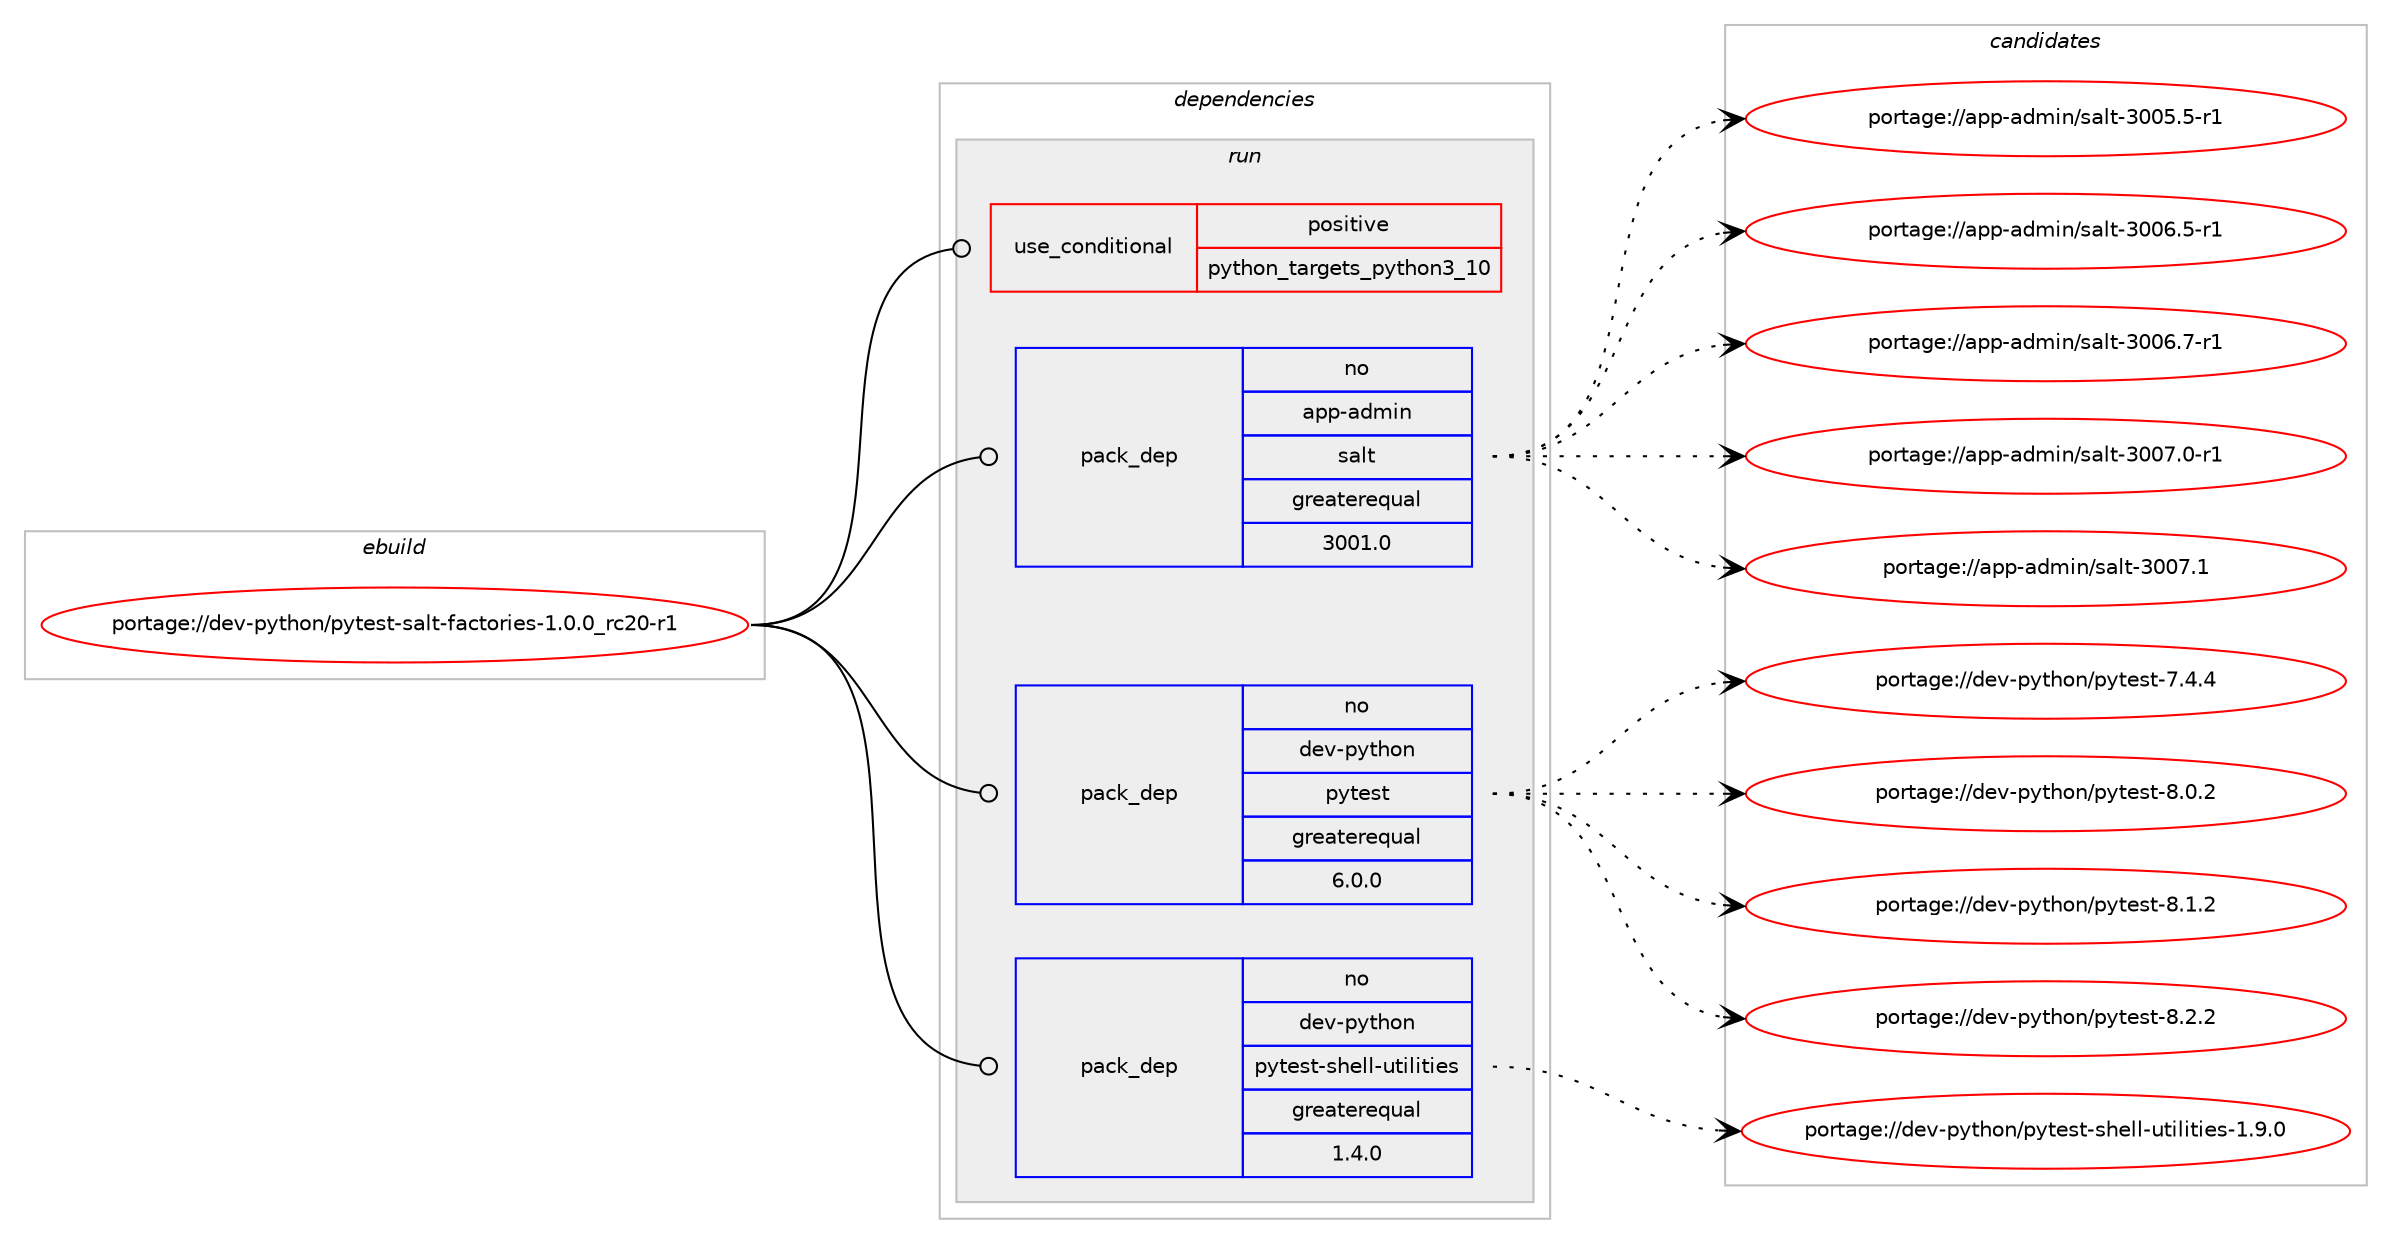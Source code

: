 digraph prolog {

# *************
# Graph options
# *************

newrank=true;
concentrate=true;
compound=true;
graph [rankdir=LR,fontname=Helvetica,fontsize=10,ranksep=1.5];#, ranksep=2.5, nodesep=0.2];
edge  [arrowhead=vee];
node  [fontname=Helvetica,fontsize=10];

# **********
# The ebuild
# **********

subgraph cluster_leftcol {
color=gray;
rank=same;
label=<<i>ebuild</i>>;
id [label="portage://dev-python/pytest-salt-factories-1.0.0_rc20-r1", color=red, width=4, href="../dev-python/pytest-salt-factories-1.0.0_rc20-r1.svg"];
}

# ****************
# The dependencies
# ****************

subgraph cluster_midcol {
color=gray;
label=<<i>dependencies</i>>;
subgraph cluster_compile {
fillcolor="#eeeeee";
style=filled;
label=<<i>compile</i>>;
}
subgraph cluster_compileandrun {
fillcolor="#eeeeee";
style=filled;
label=<<i>compile and run</i>>;
}
subgraph cluster_run {
fillcolor="#eeeeee";
style=filled;
label=<<i>run</i>>;
subgraph cond36830 {
dependency80052 [label=<<TABLE BORDER="0" CELLBORDER="1" CELLSPACING="0" CELLPADDING="4"><TR><TD ROWSPAN="3" CELLPADDING="10">use_conditional</TD></TR><TR><TD>positive</TD></TR><TR><TD>python_targets_python3_10</TD></TR></TABLE>>, shape=none, color=red];
# *** BEGIN UNKNOWN DEPENDENCY TYPE (TODO) ***
# dependency80052 -> package_dependency(portage://dev-python/pytest-salt-factories-1.0.0_rc20-r1,run,no,dev-lang,python,none,[,,],[slot(3.10)],[])
# *** END UNKNOWN DEPENDENCY TYPE (TODO) ***

}
id:e -> dependency80052:w [weight=20,style="solid",arrowhead="odot"];
subgraph pack41987 {
dependency80053 [label=<<TABLE BORDER="0" CELLBORDER="1" CELLSPACING="0" CELLPADDING="4" WIDTH="220"><TR><TD ROWSPAN="6" CELLPADDING="30">pack_dep</TD></TR><TR><TD WIDTH="110">no</TD></TR><TR><TD>app-admin</TD></TR><TR><TD>salt</TD></TR><TR><TD>greaterequal</TD></TR><TR><TD>3001.0</TD></TR></TABLE>>, shape=none, color=blue];
}
id:e -> dependency80053:w [weight=20,style="solid",arrowhead="odot"];
# *** BEGIN UNKNOWN DEPENDENCY TYPE (TODO) ***
# id -> package_dependency(portage://dev-python/pytest-salt-factories-1.0.0_rc20-r1,run,no,dev-python,attrs,none,[,,],[],[use(optenable(python_targets_python3_10),negative)])
# *** END UNKNOWN DEPENDENCY TYPE (TODO) ***

# *** BEGIN UNKNOWN DEPENDENCY TYPE (TODO) ***
# id -> package_dependency(portage://dev-python/pytest-salt-factories-1.0.0_rc20-r1,run,no,dev-python,msgpack,none,[,,],[],[use(optenable(python_targets_python3_10),negative)])
# *** END UNKNOWN DEPENDENCY TYPE (TODO) ***

# *** BEGIN UNKNOWN DEPENDENCY TYPE (TODO) ***
# id -> package_dependency(portage://dev-python/pytest-salt-factories-1.0.0_rc20-r1,run,no,dev-python,psutil,none,[,,],[],[use(optenable(python_targets_python3_10),negative)])
# *** END UNKNOWN DEPENDENCY TYPE (TODO) ***

subgraph pack41988 {
dependency80054 [label=<<TABLE BORDER="0" CELLBORDER="1" CELLSPACING="0" CELLPADDING="4" WIDTH="220"><TR><TD ROWSPAN="6" CELLPADDING="30">pack_dep</TD></TR><TR><TD WIDTH="110">no</TD></TR><TR><TD>dev-python</TD></TR><TR><TD>pytest</TD></TR><TR><TD>greaterequal</TD></TR><TR><TD>6.0.0</TD></TR></TABLE>>, shape=none, color=blue];
}
id:e -> dependency80054:w [weight=20,style="solid",arrowhead="odot"];
# *** BEGIN UNKNOWN DEPENDENCY TYPE (TODO) ***
# id -> package_dependency(portage://dev-python/pytest-salt-factories-1.0.0_rc20-r1,run,no,dev-python,pytest-helpers-namespace,none,[,,],[],[use(optenable(python_targets_python3_10),negative)])
# *** END UNKNOWN DEPENDENCY TYPE (TODO) ***

subgraph pack41989 {
dependency80055 [label=<<TABLE BORDER="0" CELLBORDER="1" CELLSPACING="0" CELLPADDING="4" WIDTH="220"><TR><TD ROWSPAN="6" CELLPADDING="30">pack_dep</TD></TR><TR><TD WIDTH="110">no</TD></TR><TR><TD>dev-python</TD></TR><TR><TD>pytest-shell-utilities</TD></TR><TR><TD>greaterequal</TD></TR><TR><TD>1.4.0</TD></TR></TABLE>>, shape=none, color=blue];
}
id:e -> dependency80055:w [weight=20,style="solid",arrowhead="odot"];
# *** BEGIN UNKNOWN DEPENDENCY TYPE (TODO) ***
# id -> package_dependency(portage://dev-python/pytest-salt-factories-1.0.0_rc20-r1,run,no,dev-python,pytest-skip-markers,none,[,,],[],[use(optenable(python_targets_python3_10),negative)])
# *** END UNKNOWN DEPENDENCY TYPE (TODO) ***

# *** BEGIN UNKNOWN DEPENDENCY TYPE (TODO) ***
# id -> package_dependency(portage://dev-python/pytest-salt-factories-1.0.0_rc20-r1,run,no,dev-python,pytest-system-statistics,none,[,,],[],[use(optenable(python_targets_python3_10),negative)])
# *** END UNKNOWN DEPENDENCY TYPE (TODO) ***

# *** BEGIN UNKNOWN DEPENDENCY TYPE (TODO) ***
# id -> package_dependency(portage://dev-python/pytest-salt-factories-1.0.0_rc20-r1,run,no,dev-python,pytest-tempdir,none,[,,],[],[use(optenable(python_targets_python3_10),negative)])
# *** END UNKNOWN DEPENDENCY TYPE (TODO) ***

# *** BEGIN UNKNOWN DEPENDENCY TYPE (TODO) ***
# id -> package_dependency(portage://dev-python/pytest-salt-factories-1.0.0_rc20-r1,run,no,dev-python,pyzmq,none,[,,],[],[use(optenable(python_targets_python3_10),negative)])
# *** END UNKNOWN DEPENDENCY TYPE (TODO) ***

# *** BEGIN UNKNOWN DEPENDENCY TYPE (TODO) ***
# id -> package_dependency(portage://dev-python/pytest-salt-factories-1.0.0_rc20-r1,run,no,dev-python,virtualenv,none,[,,],[],[use(optenable(python_targets_python3_10),negative)])
# *** END UNKNOWN DEPENDENCY TYPE (TODO) ***

}
}

# **************
# The candidates
# **************

subgraph cluster_choices {
rank=same;
color=gray;
label=<<i>candidates</i>>;

subgraph choice41987 {
color=black;
nodesep=1;
choice9711211245971001091051104711597108116455148485346534511449 [label="portage://app-admin/salt-3005.5-r1", color=red, width=4,href="../app-admin/salt-3005.5-r1.svg"];
choice9711211245971001091051104711597108116455148485446534511449 [label="portage://app-admin/salt-3006.5-r1", color=red, width=4,href="../app-admin/salt-3006.5-r1.svg"];
choice9711211245971001091051104711597108116455148485446554511449 [label="portage://app-admin/salt-3006.7-r1", color=red, width=4,href="../app-admin/salt-3006.7-r1.svg"];
choice9711211245971001091051104711597108116455148485546484511449 [label="portage://app-admin/salt-3007.0-r1", color=red, width=4,href="../app-admin/salt-3007.0-r1.svg"];
choice971121124597100109105110471159710811645514848554649 [label="portage://app-admin/salt-3007.1", color=red, width=4,href="../app-admin/salt-3007.1.svg"];
dependency80053:e -> choice9711211245971001091051104711597108116455148485346534511449:w [style=dotted,weight="100"];
dependency80053:e -> choice9711211245971001091051104711597108116455148485446534511449:w [style=dotted,weight="100"];
dependency80053:e -> choice9711211245971001091051104711597108116455148485446554511449:w [style=dotted,weight="100"];
dependency80053:e -> choice9711211245971001091051104711597108116455148485546484511449:w [style=dotted,weight="100"];
dependency80053:e -> choice971121124597100109105110471159710811645514848554649:w [style=dotted,weight="100"];
}
subgraph choice41988 {
color=black;
nodesep=1;
choice1001011184511212111610411111047112121116101115116455546524652 [label="portage://dev-python/pytest-7.4.4", color=red, width=4,href="../dev-python/pytest-7.4.4.svg"];
choice1001011184511212111610411111047112121116101115116455646484650 [label="portage://dev-python/pytest-8.0.2", color=red, width=4,href="../dev-python/pytest-8.0.2.svg"];
choice1001011184511212111610411111047112121116101115116455646494650 [label="portage://dev-python/pytest-8.1.2", color=red, width=4,href="../dev-python/pytest-8.1.2.svg"];
choice1001011184511212111610411111047112121116101115116455646504650 [label="portage://dev-python/pytest-8.2.2", color=red, width=4,href="../dev-python/pytest-8.2.2.svg"];
dependency80054:e -> choice1001011184511212111610411111047112121116101115116455546524652:w [style=dotted,weight="100"];
dependency80054:e -> choice1001011184511212111610411111047112121116101115116455646484650:w [style=dotted,weight="100"];
dependency80054:e -> choice1001011184511212111610411111047112121116101115116455646494650:w [style=dotted,weight="100"];
dependency80054:e -> choice1001011184511212111610411111047112121116101115116455646504650:w [style=dotted,weight="100"];
}
subgraph choice41989 {
color=black;
nodesep=1;
choice10010111845112121116104111110471121211161011151164511510410110810845117116105108105116105101115454946574648 [label="portage://dev-python/pytest-shell-utilities-1.9.0", color=red, width=4,href="../dev-python/pytest-shell-utilities-1.9.0.svg"];
dependency80055:e -> choice10010111845112121116104111110471121211161011151164511510410110810845117116105108105116105101115454946574648:w [style=dotted,weight="100"];
}
}

}
